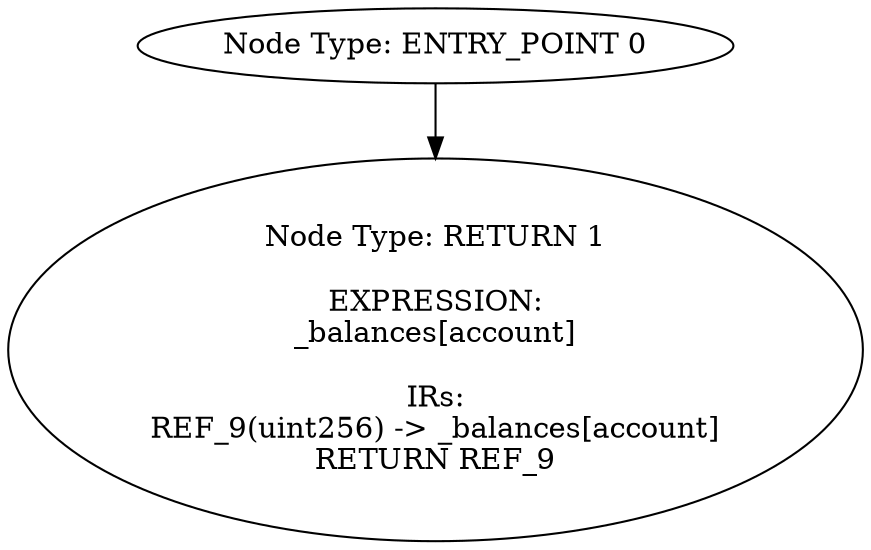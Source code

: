 digraph{
0[label="Node Type: ENTRY_POINT 0
"];
0->1;
1[label="Node Type: RETURN 1

EXPRESSION:
_balances[account]

IRs:
REF_9(uint256) -> _balances[account]
RETURN REF_9"];
}
